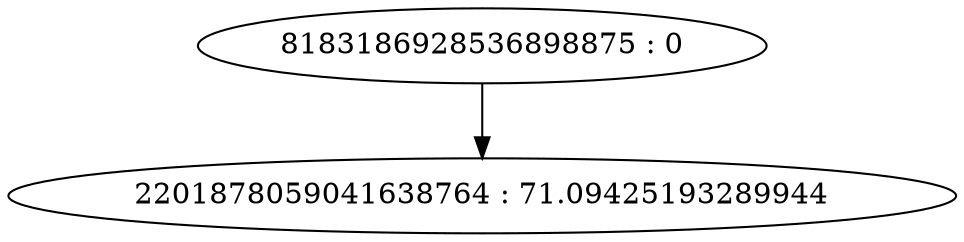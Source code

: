 digraph "debug_plots/tree_0.dot" {
	0 [label="8183186928536898875 : 0"]
	1 [label="2201878059041638764 : 71.09425193289944"]
	0 -> 1
}
